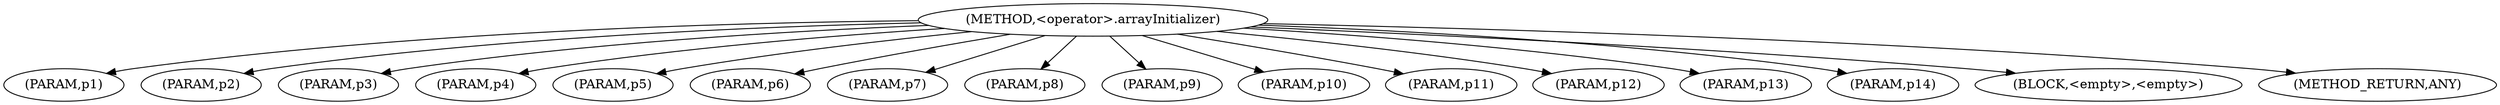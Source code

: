 digraph "&lt;operator&gt;.arrayInitializer" {  
"3192" [label = <(METHOD,&lt;operator&gt;.arrayInitializer)> ]
"3193" [label = <(PARAM,p1)> ]
"3194" [label = <(PARAM,p2)> ]
"3195" [label = <(PARAM,p3)> ]
"3196" [label = <(PARAM,p4)> ]
"3197" [label = <(PARAM,p5)> ]
"3198" [label = <(PARAM,p6)> ]
"3199" [label = <(PARAM,p7)> ]
"3200" [label = <(PARAM,p8)> ]
"3201" [label = <(PARAM,p9)> ]
"3202" [label = <(PARAM,p10)> ]
"3203" [label = <(PARAM,p11)> ]
"3204" [label = <(PARAM,p12)> ]
"3205" [label = <(PARAM,p13)> ]
"3206" [label = <(PARAM,p14)> ]
"3207" [label = <(BLOCK,&lt;empty&gt;,&lt;empty&gt;)> ]
"3208" [label = <(METHOD_RETURN,ANY)> ]
  "3192" -> "3193" 
  "3192" -> "3207" 
  "3192" -> "3194" 
  "3192" -> "3208" 
  "3192" -> "3195" 
  "3192" -> "3196" 
  "3192" -> "3197" 
  "3192" -> "3198" 
  "3192" -> "3199" 
  "3192" -> "3200" 
  "3192" -> "3201" 
  "3192" -> "3202" 
  "3192" -> "3203" 
  "3192" -> "3204" 
  "3192" -> "3205" 
  "3192" -> "3206" 
}

